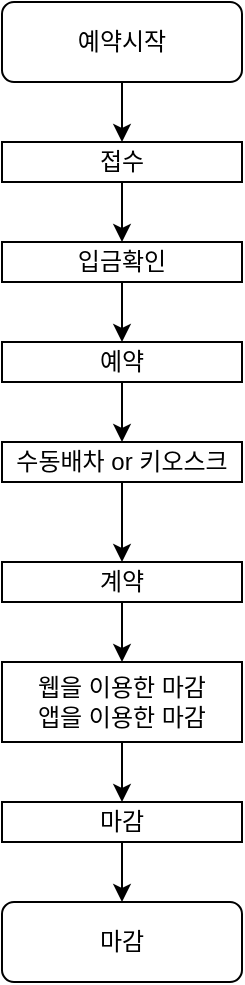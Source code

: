 <mxfile version="14.6.10" type="github" pages="4">
  <diagram id="C5RBs43oDa-KdzZeNtuy" name="Page-1">
    <mxGraphModel dx="1422" dy="762" grid="1" gridSize="10" guides="1" tooltips="1" connect="1" arrows="1" fold="1" page="1" pageScale="1" pageWidth="827" pageHeight="1169" math="0" shadow="0">
      <root>
        <mxCell id="WIyWlLk6GJQsqaUBKTNV-0" />
        <mxCell id="WIyWlLk6GJQsqaUBKTNV-1" parent="WIyWlLk6GJQsqaUBKTNV-0" />
        <mxCell id="PjtctPEvtmtWgjjeN4s3-4" style="edgeStyle=orthogonalEdgeStyle;rounded=0;orthogonalLoop=1;jettySize=auto;html=1;exitX=0.5;exitY=1;exitDx=0;exitDy=0;" edge="1" parent="WIyWlLk6GJQsqaUBKTNV-1" source="WIyWlLk6GJQsqaUBKTNV-3" target="PjtctPEvtmtWgjjeN4s3-0">
          <mxGeometry relative="1" as="geometry" />
        </mxCell>
        <mxCell id="WIyWlLk6GJQsqaUBKTNV-3" value="예약시작" style="rounded=1;whiteSpace=wrap;html=1;fontSize=12;glass=0;strokeWidth=1;shadow=0;" parent="WIyWlLk6GJQsqaUBKTNV-1" vertex="1">
          <mxGeometry x="210" y="20" width="120" height="40" as="geometry" />
        </mxCell>
        <mxCell id="WIyWlLk6GJQsqaUBKTNV-11" value="마감" style="rounded=1;whiteSpace=wrap;html=1;fontSize=12;glass=0;strokeWidth=1;shadow=0;" parent="WIyWlLk6GJQsqaUBKTNV-1" vertex="1">
          <mxGeometry x="210" y="470" width="120" height="40" as="geometry" />
        </mxCell>
        <mxCell id="Hil_9mK_wn4IfVh0VCEE-1" style="edgeStyle=orthogonalEdgeStyle;rounded=0;orthogonalLoop=1;jettySize=auto;html=1;exitX=0.5;exitY=1;exitDx=0;exitDy=0;entryX=0.5;entryY=0;entryDx=0;entryDy=0;" edge="1" parent="WIyWlLk6GJQsqaUBKTNV-1" source="PjtctPEvtmtWgjjeN4s3-0" target="Hil_9mK_wn4IfVh0VCEE-0">
          <mxGeometry relative="1" as="geometry" />
        </mxCell>
        <UserObject label="접수" link="data:page/id,I2_DWPkgyUx9W1wwpnRr" id="PjtctPEvtmtWgjjeN4s3-0">
          <mxCell style="rounded=0;whiteSpace=wrap;html=1;" vertex="1" parent="WIyWlLk6GJQsqaUBKTNV-1">
            <mxGeometry x="210" y="90" width="120" height="20" as="geometry" />
          </mxCell>
        </UserObject>
        <mxCell id="Hil_9mK_wn4IfVh0VCEE-4" style="edgeStyle=orthogonalEdgeStyle;rounded=0;orthogonalLoop=1;jettySize=auto;html=1;exitX=0.5;exitY=1;exitDx=0;exitDy=0;" edge="1" parent="WIyWlLk6GJQsqaUBKTNV-1" source="PjtctPEvtmtWgjjeN4s3-1" target="Hil_9mK_wn4IfVh0VCEE-3">
          <mxGeometry relative="1" as="geometry" />
        </mxCell>
        <mxCell id="PjtctPEvtmtWgjjeN4s3-1" value="예약" style="rounded=0;whiteSpace=wrap;html=1;" vertex="1" parent="WIyWlLk6GJQsqaUBKTNV-1">
          <mxGeometry x="210" y="190" width="120" height="20" as="geometry" />
        </mxCell>
        <mxCell id="Hil_9mK_wn4IfVh0VCEE-8" style="edgeStyle=orthogonalEdgeStyle;rounded=0;orthogonalLoop=1;jettySize=auto;html=1;exitX=0.5;exitY=1;exitDx=0;exitDy=0;entryX=0.5;entryY=0;entryDx=0;entryDy=0;" edge="1" parent="WIyWlLk6GJQsqaUBKTNV-1" source="PjtctPEvtmtWgjjeN4s3-2" target="Hil_9mK_wn4IfVh0VCEE-6">
          <mxGeometry relative="1" as="geometry" />
        </mxCell>
        <mxCell id="PjtctPEvtmtWgjjeN4s3-2" value="계약" style="rounded=0;whiteSpace=wrap;html=1;" vertex="1" parent="WIyWlLk6GJQsqaUBKTNV-1">
          <mxGeometry x="210" y="300" width="120" height="20" as="geometry" />
        </mxCell>
        <mxCell id="PjtctPEvtmtWgjjeN4s3-8" style="edgeStyle=orthogonalEdgeStyle;rounded=0;orthogonalLoop=1;jettySize=auto;html=1;exitX=0.5;exitY=1;exitDx=0;exitDy=0;" edge="1" parent="WIyWlLk6GJQsqaUBKTNV-1" source="PjtctPEvtmtWgjjeN4s3-3" target="WIyWlLk6GJQsqaUBKTNV-11">
          <mxGeometry relative="1" as="geometry" />
        </mxCell>
        <mxCell id="PjtctPEvtmtWgjjeN4s3-3" value="마감" style="rounded=0;whiteSpace=wrap;html=1;" vertex="1" parent="WIyWlLk6GJQsqaUBKTNV-1">
          <mxGeometry x="210" y="420" width="120" height="20" as="geometry" />
        </mxCell>
        <mxCell id="Hil_9mK_wn4IfVh0VCEE-2" style="edgeStyle=orthogonalEdgeStyle;rounded=0;orthogonalLoop=1;jettySize=auto;html=1;exitX=0.5;exitY=1;exitDx=0;exitDy=0;entryX=0.5;entryY=0;entryDx=0;entryDy=0;" edge="1" parent="WIyWlLk6GJQsqaUBKTNV-1" source="Hil_9mK_wn4IfVh0VCEE-0" target="PjtctPEvtmtWgjjeN4s3-1">
          <mxGeometry relative="1" as="geometry" />
        </mxCell>
        <UserObject label="입금확인" id="Hil_9mK_wn4IfVh0VCEE-0">
          <mxCell style="rounded=0;whiteSpace=wrap;html=1;" vertex="1" parent="WIyWlLk6GJQsqaUBKTNV-1">
            <mxGeometry x="210" y="140" width="120" height="20" as="geometry" />
          </mxCell>
        </UserObject>
        <mxCell id="Hil_9mK_wn4IfVh0VCEE-5" style="edgeStyle=orthogonalEdgeStyle;rounded=0;orthogonalLoop=1;jettySize=auto;html=1;exitX=0.5;exitY=1;exitDx=0;exitDy=0;entryX=0.5;entryY=0;entryDx=0;entryDy=0;" edge="1" parent="WIyWlLk6GJQsqaUBKTNV-1" source="Hil_9mK_wn4IfVh0VCEE-3" target="PjtctPEvtmtWgjjeN4s3-2">
          <mxGeometry relative="1" as="geometry" />
        </mxCell>
        <mxCell id="Hil_9mK_wn4IfVh0VCEE-3" value="수동배차 or 키오스크" style="rounded=0;whiteSpace=wrap;html=1;" vertex="1" parent="WIyWlLk6GJQsqaUBKTNV-1">
          <mxGeometry x="210" y="240" width="120" height="20" as="geometry" />
        </mxCell>
        <mxCell id="Hil_9mK_wn4IfVh0VCEE-9" style="edgeStyle=orthogonalEdgeStyle;rounded=0;orthogonalLoop=1;jettySize=auto;html=1;exitX=0.5;exitY=1;exitDx=0;exitDy=0;entryX=0.5;entryY=0;entryDx=0;entryDy=0;" edge="1" parent="WIyWlLk6GJQsqaUBKTNV-1" source="Hil_9mK_wn4IfVh0VCEE-6" target="PjtctPEvtmtWgjjeN4s3-3">
          <mxGeometry relative="1" as="geometry" />
        </mxCell>
        <mxCell id="Hil_9mK_wn4IfVh0VCEE-6" value="웹을 이용한 마감&lt;br&gt;앱을 이용한 마감" style="rounded=0;whiteSpace=wrap;html=1;" vertex="1" parent="WIyWlLk6GJQsqaUBKTNV-1">
          <mxGeometry x="210" y="350" width="120" height="40" as="geometry" />
        </mxCell>
      </root>
    </mxGraphModel>
  </diagram>
  <diagram id="I2_DWPkgyUx9W1wwpnRr" name="접수유스케이스">
    <mxGraphModel dx="1673" dy="896" grid="1" gridSize="10" guides="1" tooltips="1" connect="1" arrows="1" fold="1" page="1" pageScale="1" pageWidth="827" pageHeight="1169" math="0" shadow="0">
      <root>
        <mxCell id="D0YChMZBv9kTN2ANIZaq-0" />
        <mxCell id="D0YChMZBv9kTN2ANIZaq-1" parent="D0YChMZBv9kTN2ANIZaq-0" />
        <mxCell id="AQ8FfqNO2crZOVE3Ao2e-1" value="" style="swimlane;startSize=0;verticalAlign=bottom;" vertex="1" parent="D0YChMZBv9kTN2ANIZaq-1">
          <mxGeometry x="190" y="120" width="510" height="880" as="geometry">
            <mxRectangle x="220" y="110" width="50" height="40" as="alternateBounds" />
          </mxGeometry>
        </mxCell>
        <UserObject label="부분 수정" link="data:page/id,jXc6T-7PveS0cRnrcATS" id="AQ8FfqNO2crZOVE3Ao2e-6">
          <mxCell style="ellipse;whiteSpace=wrap;html=1;" vertex="1" parent="AQ8FfqNO2crZOVE3Ao2e-1">
            <mxGeometry x="110" y="30" width="137" height="40" as="geometry" />
          </mxCell>
        </UserObject>
        <mxCell id="AQ8FfqNO2crZOVE3Ao2e-7" value="회원번호 수정" style="ellipse;whiteSpace=wrap;html=1;" vertex="1" parent="AQ8FfqNO2crZOVE3Ao2e-1">
          <mxGeometry x="110" y="100" width="137" height="40" as="geometry" />
        </mxCell>
        <mxCell id="AQ8FfqNO2crZOVE3Ao2e-8" value="문자발송" style="ellipse;whiteSpace=wrap;html=1;" vertex="1" parent="AQ8FfqNO2crZOVE3Ao2e-1">
          <mxGeometry x="110" y="170" width="137" height="40" as="geometry" />
        </mxCell>
        <mxCell id="AQ8FfqNO2crZOVE3Ao2e-9" value="요금조회" style="ellipse;whiteSpace=wrap;html=1;" vertex="1" parent="AQ8FfqNO2crZOVE3Ao2e-1">
          <mxGeometry x="190" y="240" width="137" height="40" as="geometry" />
        </mxCell>
        <mxCell id="AQ8FfqNO2crZOVE3Ao2e-10" value="대차등록" style="ellipse;whiteSpace=wrap;html=1;" vertex="1" parent="AQ8FfqNO2crZOVE3Ao2e-1">
          <mxGeometry x="150" y="360" width="137" height="40" as="geometry" />
        </mxCell>
        <mxCell id="AQ8FfqNO2crZOVE3Ao2e-11" value="대차금지" style="ellipse;whiteSpace=wrap;html=1;" vertex="1" parent="AQ8FfqNO2crZOVE3Ao2e-1">
          <mxGeometry x="110" y="420" width="137" height="40" as="geometry" />
        </mxCell>
        <mxCell id="AQ8FfqNO2crZOVE3Ao2e-12" value="지정배차" style="ellipse;whiteSpace=wrap;html=1;" vertex="1" parent="AQ8FfqNO2crZOVE3Ao2e-1">
          <mxGeometry x="110" y="485" width="137" height="40" as="geometry" />
        </mxCell>
        <mxCell id="AQ8FfqNO2crZOVE3Ao2e-13" value="부가서비스 팝업" style="ellipse;whiteSpace=wrap;html=1;" vertex="1" parent="AQ8FfqNO2crZOVE3Ao2e-1">
          <mxGeometry x="110" y="545" width="137" height="40" as="geometry" />
        </mxCell>
        <mxCell id="AQ8FfqNO2crZOVE3Ao2e-14" value="응대자 정보 확인" style="ellipse;whiteSpace=wrap;html=1;" vertex="1" parent="AQ8FfqNO2crZOVE3Ao2e-1">
          <mxGeometry x="120" y="600" width="137" height="40" as="geometry" />
        </mxCell>
        <mxCell id="AQ8FfqNO2crZOVE3Ao2e-31" value="&#xa;&#xa;&lt;span style=&quot;color: rgb(0, 0, 0); font-family: helvetica; font-size: 12px; font-style: normal; font-weight: 400; letter-spacing: normal; text-align: center; text-indent: 0px; text-transform: none; word-spacing: 0px; background-color: rgb(248, 249, 250); display: inline; float: none;&quot;&gt;오버부킹 시 대차 등록을 미리 하기 위해서 접수 상태에서도 대차 등록 가능&lt;/span&gt;&#xa;&#xa;" style="shape=callout;whiteSpace=wrap;html=1;perimeter=calloutPerimeter;" vertex="1" parent="AQ8FfqNO2crZOVE3Ao2e-1">
          <mxGeometry x="200" y="290" width="170" height="80" as="geometry" />
        </mxCell>
        <mxCell id="AQ8FfqNO2crZOVE3Ao2e-32" value="예약관리&amp;gt; 요금 검색 페이지 이동" style="shape=callout;whiteSpace=wrap;html=1;perimeter=calloutPerimeter;" vertex="1" parent="AQ8FfqNO2crZOVE3Ao2e-1">
          <mxGeometry x="220" y="200" width="166" height="60" as="geometry" />
        </mxCell>
        <mxCell id="AQ8FfqNO2crZOVE3Ao2e-33" value="운전자 정보 등록" style="ellipse;whiteSpace=wrap;html=1;" vertex="1" parent="AQ8FfqNO2crZOVE3Ao2e-1">
          <mxGeometry x="247" y="660" width="137" height="40" as="geometry" />
        </mxCell>
        <mxCell id="AQ8FfqNO2crZOVE3Ao2e-34" value="기본은 계약 시 운전자 정보를 확인하지만 VIP 대상으로 사전 등록 가능" style="shape=callout;whiteSpace=wrap;html=1;perimeter=calloutPerimeter;" vertex="1" parent="AQ8FfqNO2crZOVE3Ao2e-1">
          <mxGeometry x="287" y="600" width="200" height="80" as="geometry" />
        </mxCell>
        <mxCell id="_CjHdNTHikuLarads42q-0" value="예약취소" style="ellipse;whiteSpace=wrap;html=1;" vertex="1" parent="AQ8FfqNO2crZOVE3Ao2e-1">
          <mxGeometry x="186.5" y="740" width="137" height="40" as="geometry" />
        </mxCell>
        <mxCell id="hKt6CTxM3T6eTKdjyQ_f-0" value="상담공지 페이지 이동" style="ellipse;whiteSpace=wrap;html=1;" vertex="1" parent="AQ8FfqNO2crZOVE3Ao2e-1">
          <mxGeometry x="216.5" y="810" width="137" height="40" as="geometry" />
        </mxCell>
        <mxCell id="hKt6CTxM3T6eTKdjyQ_f-1" value="예약관리&amp;gt; 상담공지" style="shape=callout;whiteSpace=wrap;html=1;perimeter=calloutPerimeter;" vertex="1" parent="AQ8FfqNO2crZOVE3Ao2e-1">
          <mxGeometry x="300" y="780" width="116" height="50" as="geometry" />
        </mxCell>
        <mxCell id="AQ8FfqNO2crZOVE3Ao2e-28" style="edgeStyle=orthogonalEdgeStyle;rounded=0;orthogonalLoop=1;jettySize=auto;html=1;exitX=1;exitY=0.333;exitDx=0;exitDy=0;exitPerimeter=0;entryX=0;entryY=0.5;entryDx=0;entryDy=0;" edge="1" parent="D0YChMZBv9kTN2ANIZaq-1" source="AQ8FfqNO2crZOVE3Ao2e-2" target="AQ8FfqNO2crZOVE3Ao2e-10">
          <mxGeometry relative="1" as="geometry" />
        </mxCell>
        <mxCell id="AQ8FfqNO2crZOVE3Ao2e-35" style="edgeStyle=orthogonalEdgeStyle;rounded=0;orthogonalLoop=1;jettySize=auto;html=1;exitX=1;exitY=0.333;exitDx=0;exitDy=0;exitPerimeter=0;entryX=0;entryY=0.5;entryDx=0;entryDy=0;" edge="1" parent="D0YChMZBv9kTN2ANIZaq-1" source="AQ8FfqNO2crZOVE3Ao2e-2" target="AQ8FfqNO2crZOVE3Ao2e-6">
          <mxGeometry relative="1" as="geometry" />
        </mxCell>
        <mxCell id="AQ8FfqNO2crZOVE3Ao2e-36" style="edgeStyle=orthogonalEdgeStyle;rounded=0;orthogonalLoop=1;jettySize=auto;html=1;exitX=1;exitY=0.333;exitDx=0;exitDy=0;exitPerimeter=0;entryX=0;entryY=0.5;entryDx=0;entryDy=0;" edge="1" parent="D0YChMZBv9kTN2ANIZaq-1" source="AQ8FfqNO2crZOVE3Ao2e-2" target="AQ8FfqNO2crZOVE3Ao2e-7">
          <mxGeometry relative="1" as="geometry" />
        </mxCell>
        <mxCell id="AQ8FfqNO2crZOVE3Ao2e-37" style="edgeStyle=orthogonalEdgeStyle;rounded=0;orthogonalLoop=1;jettySize=auto;html=1;exitX=1;exitY=0.333;exitDx=0;exitDy=0;exitPerimeter=0;entryX=0;entryY=0.5;entryDx=0;entryDy=0;" edge="1" parent="D0YChMZBv9kTN2ANIZaq-1" source="AQ8FfqNO2crZOVE3Ao2e-2" target="AQ8FfqNO2crZOVE3Ao2e-8">
          <mxGeometry relative="1" as="geometry" />
        </mxCell>
        <mxCell id="AQ8FfqNO2crZOVE3Ao2e-38" style="edgeStyle=orthogonalEdgeStyle;rounded=0;orthogonalLoop=1;jettySize=auto;html=1;exitX=1;exitY=0.333;exitDx=0;exitDy=0;exitPerimeter=0;entryX=0;entryY=0.5;entryDx=0;entryDy=0;" edge="1" parent="D0YChMZBv9kTN2ANIZaq-1" source="AQ8FfqNO2crZOVE3Ao2e-2" target="AQ8FfqNO2crZOVE3Ao2e-9">
          <mxGeometry relative="1" as="geometry" />
        </mxCell>
        <mxCell id="AQ8FfqNO2crZOVE3Ao2e-39" style="edgeStyle=orthogonalEdgeStyle;rounded=0;orthogonalLoop=1;jettySize=auto;html=1;exitX=1;exitY=0.333;exitDx=0;exitDy=0;exitPerimeter=0;entryX=0;entryY=0.5;entryDx=0;entryDy=0;" edge="1" parent="D0YChMZBv9kTN2ANIZaq-1" source="AQ8FfqNO2crZOVE3Ao2e-2" target="AQ8FfqNO2crZOVE3Ao2e-11">
          <mxGeometry relative="1" as="geometry" />
        </mxCell>
        <mxCell id="AQ8FfqNO2crZOVE3Ao2e-40" style="edgeStyle=orthogonalEdgeStyle;rounded=0;orthogonalLoop=1;jettySize=auto;html=1;exitX=1;exitY=0.333;exitDx=0;exitDy=0;exitPerimeter=0;entryX=0;entryY=0.5;entryDx=0;entryDy=0;" edge="1" parent="D0YChMZBv9kTN2ANIZaq-1" source="AQ8FfqNO2crZOVE3Ao2e-2" target="AQ8FfqNO2crZOVE3Ao2e-12">
          <mxGeometry relative="1" as="geometry" />
        </mxCell>
        <mxCell id="AQ8FfqNO2crZOVE3Ao2e-41" style="edgeStyle=orthogonalEdgeStyle;rounded=0;orthogonalLoop=1;jettySize=auto;html=1;exitX=1;exitY=0.333;exitDx=0;exitDy=0;exitPerimeter=0;entryX=0;entryY=0.5;entryDx=0;entryDy=0;" edge="1" parent="D0YChMZBv9kTN2ANIZaq-1" source="AQ8FfqNO2crZOVE3Ao2e-2" target="AQ8FfqNO2crZOVE3Ao2e-13">
          <mxGeometry relative="1" as="geometry" />
        </mxCell>
        <mxCell id="AQ8FfqNO2crZOVE3Ao2e-42" style="edgeStyle=orthogonalEdgeStyle;rounded=0;orthogonalLoop=1;jettySize=auto;html=1;exitX=1;exitY=0.333;exitDx=0;exitDy=0;exitPerimeter=0;entryX=0;entryY=0.5;entryDx=0;entryDy=0;" edge="1" parent="D0YChMZBv9kTN2ANIZaq-1" source="AQ8FfqNO2crZOVE3Ao2e-2" target="AQ8FfqNO2crZOVE3Ao2e-14">
          <mxGeometry relative="1" as="geometry" />
        </mxCell>
        <mxCell id="AQ8FfqNO2crZOVE3Ao2e-43" style="edgeStyle=orthogonalEdgeStyle;rounded=0;orthogonalLoop=1;jettySize=auto;html=1;exitX=1;exitY=0.333;exitDx=0;exitDy=0;exitPerimeter=0;entryX=0;entryY=0.5;entryDx=0;entryDy=0;" edge="1" parent="D0YChMZBv9kTN2ANIZaq-1" source="AQ8FfqNO2crZOVE3Ao2e-2" target="AQ8FfqNO2crZOVE3Ao2e-33">
          <mxGeometry relative="1" as="geometry" />
        </mxCell>
        <mxCell id="_CjHdNTHikuLarads42q-1" style="edgeStyle=orthogonalEdgeStyle;rounded=0;orthogonalLoop=1;jettySize=auto;html=1;exitX=1;exitY=0.333;exitDx=0;exitDy=0;exitPerimeter=0;entryX=0;entryY=0.5;entryDx=0;entryDy=0;" edge="1" parent="D0YChMZBv9kTN2ANIZaq-1" source="AQ8FfqNO2crZOVE3Ao2e-2" target="_CjHdNTHikuLarads42q-0">
          <mxGeometry relative="1" as="geometry" />
        </mxCell>
        <mxCell id="hKt6CTxM3T6eTKdjyQ_f-2" style="edgeStyle=orthogonalEdgeStyle;rounded=0;orthogonalLoop=1;jettySize=auto;html=1;exitX=1;exitY=0.333;exitDx=0;exitDy=0;exitPerimeter=0;entryX=0;entryY=0.5;entryDx=0;entryDy=0;" edge="1" parent="D0YChMZBv9kTN2ANIZaq-1" source="AQ8FfqNO2crZOVE3Ao2e-2" target="hKt6CTxM3T6eTKdjyQ_f-0">
          <mxGeometry relative="1" as="geometry" />
        </mxCell>
        <mxCell id="AQ8FfqNO2crZOVE3Ao2e-2" value="직원" style="shape=umlActor;verticalLabelPosition=bottom;verticalAlign=top;html=1;outlineConnect=0;" vertex="1" parent="D0YChMZBv9kTN2ANIZaq-1">
          <mxGeometry x="70" y="290" width="30" height="60" as="geometry" />
        </mxCell>
        <mxCell id="AQ8FfqNO2crZOVE3Ao2e-5" value="접수 상태" style="text;html=1;strokeColor=none;fillColor=none;align=center;verticalAlign=middle;whiteSpace=wrap;rounded=0;" vertex="1" parent="D0YChMZBv9kTN2ANIZaq-1">
          <mxGeometry x="360" y="90" width="66" height="20" as="geometry" />
        </mxCell>
      </root>
    </mxGraphModel>
  </diagram>
  <diagram id="jXc6T-7PveS0cRnrcATS" name="부분수정 flow chart">
    <mxGraphModel dx="1422" dy="762" grid="1" gridSize="10" guides="1" tooltips="1" connect="1" arrows="1" fold="1" page="1" pageScale="1" pageWidth="827" pageHeight="1169" math="0" shadow="0">
      <root>
        <mxCell id="PJDTdn_qHvP4Cda7d0ZA-0" />
        <mxCell id="PJDTdn_qHvP4Cda7d0ZA-1" parent="PJDTdn_qHvP4Cda7d0ZA-0" />
        <mxCell id="WYWmt2R7koCnTp0mM5SY-7" style="edgeStyle=orthogonalEdgeStyle;rounded=0;orthogonalLoop=1;jettySize=auto;html=1;exitX=0.5;exitY=1;exitDx=0;exitDy=0;" edge="1" parent="PJDTdn_qHvP4Cda7d0ZA-1" source="B6roOyqO7UubKLiSVlxs-1" target="WYWmt2R7koCnTp0mM5SY-6">
          <mxGeometry relative="1" as="geometry" />
        </mxCell>
        <mxCell id="B6roOyqO7UubKLiSVlxs-1" value="&lt;div&gt;예약자명&lt;/div&gt;&lt;div&gt;연락처&lt;/div&gt;&lt;div&gt;비상연락처&lt;/div&gt;&lt;div&gt;인수시간&lt;/div&gt;&lt;div&gt;인수일자&amp;nbsp;&lt;/div&gt;&lt;div&gt;반납시간&lt;/div&gt;&lt;div&gt;반납일자&lt;/div&gt;&lt;div&gt;인수장소&amp;nbsp;&lt;/div&gt;&lt;div&gt;반납장소&lt;/div&gt;&lt;div&gt;소인명수&lt;/div&gt;&lt;div&gt;성인명수&lt;/div&gt;&lt;div&gt;도착비행시간&lt;/div&gt;&lt;div&gt;도착비행편명&lt;/div&gt;&lt;div&gt;고객요청메모&lt;/div&gt;&lt;div&gt;거래처메모&lt;/div&gt;&lt;div&gt;내부메모&lt;/div&gt;&lt;div&gt;보험정보&lt;/div&gt;&lt;div&gt;결제정보&lt;/div&gt;" style="shape=parallelogram;html=1;strokeWidth=2;perimeter=parallelogramPerimeter;whiteSpace=wrap;rounded=1;arcSize=12;size=0.23;" vertex="1" parent="PJDTdn_qHvP4Cda7d0ZA-1">
          <mxGeometry x="310" y="180" width="180" height="250" as="geometry" />
        </mxCell>
        <mxCell id="WYWmt2R7koCnTp0mM5SY-3" style="edgeStyle=orthogonalEdgeStyle;rounded=0;orthogonalLoop=1;jettySize=auto;html=1;exitX=0.5;exitY=1;exitDx=0;exitDy=0;entryX=0.5;entryY=0;entryDx=0;entryDy=0;" edge="1" parent="PJDTdn_qHvP4Cda7d0ZA-1" source="WYWmt2R7koCnTp0mM5SY-0" target="B6roOyqO7UubKLiSVlxs-1">
          <mxGeometry relative="1" as="geometry" />
        </mxCell>
        <mxCell id="WYWmt2R7koCnTp0mM5SY-0" value="부분수정 시작" style="rounded=1;whiteSpace=wrap;html=1;" vertex="1" parent="PJDTdn_qHvP4Cda7d0ZA-1">
          <mxGeometry x="340" y="70" width="120" height="60" as="geometry" />
        </mxCell>
        <mxCell id="WYWmt2R7koCnTp0mM5SY-1" value="부분수정 종료" style="rounded=1;whiteSpace=wrap;html=1;" vertex="1" parent="PJDTdn_qHvP4Cda7d0ZA-1">
          <mxGeometry x="340" y="580" width="120" height="60" as="geometry" />
        </mxCell>
        <mxCell id="WYWmt2R7koCnTp0mM5SY-8" style="edgeStyle=orthogonalEdgeStyle;rounded=0;orthogonalLoop=1;jettySize=auto;html=1;exitX=0.5;exitY=1;exitDx=0;exitDy=0;" edge="1" parent="PJDTdn_qHvP4Cda7d0ZA-1" source="WYWmt2R7koCnTp0mM5SY-6" target="WYWmt2R7koCnTp0mM5SY-1">
          <mxGeometry relative="1" as="geometry" />
        </mxCell>
        <mxCell id="WYWmt2R7koCnTp0mM5SY-6" value="부분수정" style="rounded=0;whiteSpace=wrap;html=1;" vertex="1" parent="PJDTdn_qHvP4Cda7d0ZA-1">
          <mxGeometry x="340" y="470" width="120" height="60" as="geometry" />
        </mxCell>
      </root>
    </mxGraphModel>
  </diagram>
  <diagram id="IYG0eWxdUyvq8bbBTQOc" name="회원번호 수정 flowchart">
    <mxGraphModel dx="1422" dy="762" grid="1" gridSize="10" guides="1" tooltips="1" connect="1" arrows="1" fold="1" page="1" pageScale="1" pageWidth="827" pageHeight="1169" math="0" shadow="0">
      <root>
        <mxCell id="cFjAlio9K9z5AN06YNy0-0" />
        <mxCell id="cFjAlio9K9z5AN06YNy0-1" parent="cFjAlio9K9z5AN06YNy0-0" />
        <mxCell id="LHR91rUg4Q1ARItrRsPf-7" style="edgeStyle=orthogonalEdgeStyle;rounded=0;orthogonalLoop=1;jettySize=auto;html=1;exitX=0.5;exitY=1;exitDx=0;exitDy=0;entryX=0.5;entryY=0;entryDx=0;entryDy=0;" edge="1" parent="cFjAlio9K9z5AN06YNy0-1" source="LHR91rUg4Q1ARItrRsPf-0" target="LHR91rUg4Q1ARItrRsPf-3">
          <mxGeometry relative="1" as="geometry" />
        </mxCell>
        <mxCell id="LHR91rUg4Q1ARItrRsPf-0" value="회원번호 수정 시작" style="rounded=1;whiteSpace=wrap;html=1;" vertex="1" parent="cFjAlio9K9z5AN06YNy0-1">
          <mxGeometry x="340" y="170" width="120" height="30" as="geometry" />
        </mxCell>
        <mxCell id="LHR91rUg4Q1ARItrRsPf-2" value="회원번호 수정 종료" style="rounded=1;whiteSpace=wrap;html=1;" vertex="1" parent="cFjAlio9K9z5AN06YNy0-1">
          <mxGeometry x="340" y="540" width="120" height="30" as="geometry" />
        </mxCell>
        <mxCell id="LHR91rUg4Q1ARItrRsPf-8" style="edgeStyle=orthogonalEdgeStyle;rounded=0;orthogonalLoop=1;jettySize=auto;html=1;exitX=0.5;exitY=1;exitDx=0;exitDy=0;" edge="1" parent="cFjAlio9K9z5AN06YNy0-1" source="LHR91rUg4Q1ARItrRsPf-3" target="LHR91rUg4Q1ARItrRsPf-5">
          <mxGeometry relative="1" as="geometry" />
        </mxCell>
        <mxCell id="LHR91rUg4Q1ARItrRsPf-3" value="회원번호&lt;br&gt;예약번호&lt;br&gt;법인연번" style="shape=parallelogram;perimeter=parallelogramPerimeter;whiteSpace=wrap;html=1;fixedSize=1;" vertex="1" parent="cFjAlio9K9z5AN06YNy0-1">
          <mxGeometry x="340" y="230" width="120" height="50" as="geometry" />
        </mxCell>
        <mxCell id="LHR91rUg4Q1ARItrRsPf-9" style="edgeStyle=orthogonalEdgeStyle;rounded=0;orthogonalLoop=1;jettySize=auto;html=1;exitX=0.5;exitY=1;exitDx=0;exitDy=0;entryX=0.5;entryY=0;entryDx=0;entryDy=0;" edge="1" parent="cFjAlio9K9z5AN06YNy0-1" source="LHR91rUg4Q1ARItrRsPf-5" target="LHR91rUg4Q1ARItrRsPf-6">
          <mxGeometry relative="1" as="geometry" />
        </mxCell>
        <mxCell id="LHR91rUg4Q1ARItrRsPf-10" style="edgeStyle=orthogonalEdgeStyle;rounded=0;orthogonalLoop=1;jettySize=auto;html=1;exitX=1;exitY=0.5;exitDx=0;exitDy=0;" edge="1" parent="cFjAlio9K9z5AN06YNy0-1" source="LHR91rUg4Q1ARItrRsPf-5" target="LHR91rUg4Q1ARItrRsPf-2">
          <mxGeometry relative="1" as="geometry" />
        </mxCell>
        <mxCell id="LHR91rUg4Q1ARItrRsPf-5" value="회원번호 존재 확인" style="rhombus;whiteSpace=wrap;html=1;" vertex="1" parent="cFjAlio9K9z5AN06YNy0-1">
          <mxGeometry x="340" y="320" width="120" height="50" as="geometry" />
        </mxCell>
        <mxCell id="LHR91rUg4Q1ARItrRsPf-11" style="edgeStyle=orthogonalEdgeStyle;rounded=0;orthogonalLoop=1;jettySize=auto;html=1;exitX=0.5;exitY=1;exitDx=0;exitDy=0;entryX=0.5;entryY=0;entryDx=0;entryDy=0;" edge="1" parent="cFjAlio9K9z5AN06YNy0-1" source="LHR91rUg4Q1ARItrRsPf-6" target="LHR91rUg4Q1ARItrRsPf-2">
          <mxGeometry relative="1" as="geometry" />
        </mxCell>
        <mxCell id="LHR91rUg4Q1ARItrRsPf-6" value="회원번호 수정" style="rounded=0;whiteSpace=wrap;html=1;" vertex="1" parent="cFjAlio9K9z5AN06YNy0-1">
          <mxGeometry x="340" y="400" width="120" height="20" as="geometry" />
        </mxCell>
        <mxCell id="LHR91rUg4Q1ARItrRsPf-12" value="YES" style="text;html=1;strokeColor=none;fillColor=none;align=center;verticalAlign=middle;whiteSpace=wrap;rounded=0;" vertex="1" parent="cFjAlio9K9z5AN06YNy0-1">
          <mxGeometry x="360" y="370" width="40" height="20" as="geometry" />
        </mxCell>
        <mxCell id="LHR91rUg4Q1ARItrRsPf-13" value="NO" style="text;html=1;strokeColor=none;fillColor=none;align=center;verticalAlign=middle;whiteSpace=wrap;rounded=0;" vertex="1" parent="cFjAlio9K9z5AN06YNy0-1">
          <mxGeometry x="480" y="380" width="40" height="20" as="geometry" />
        </mxCell>
      </root>
    </mxGraphModel>
  </diagram>
</mxfile>
